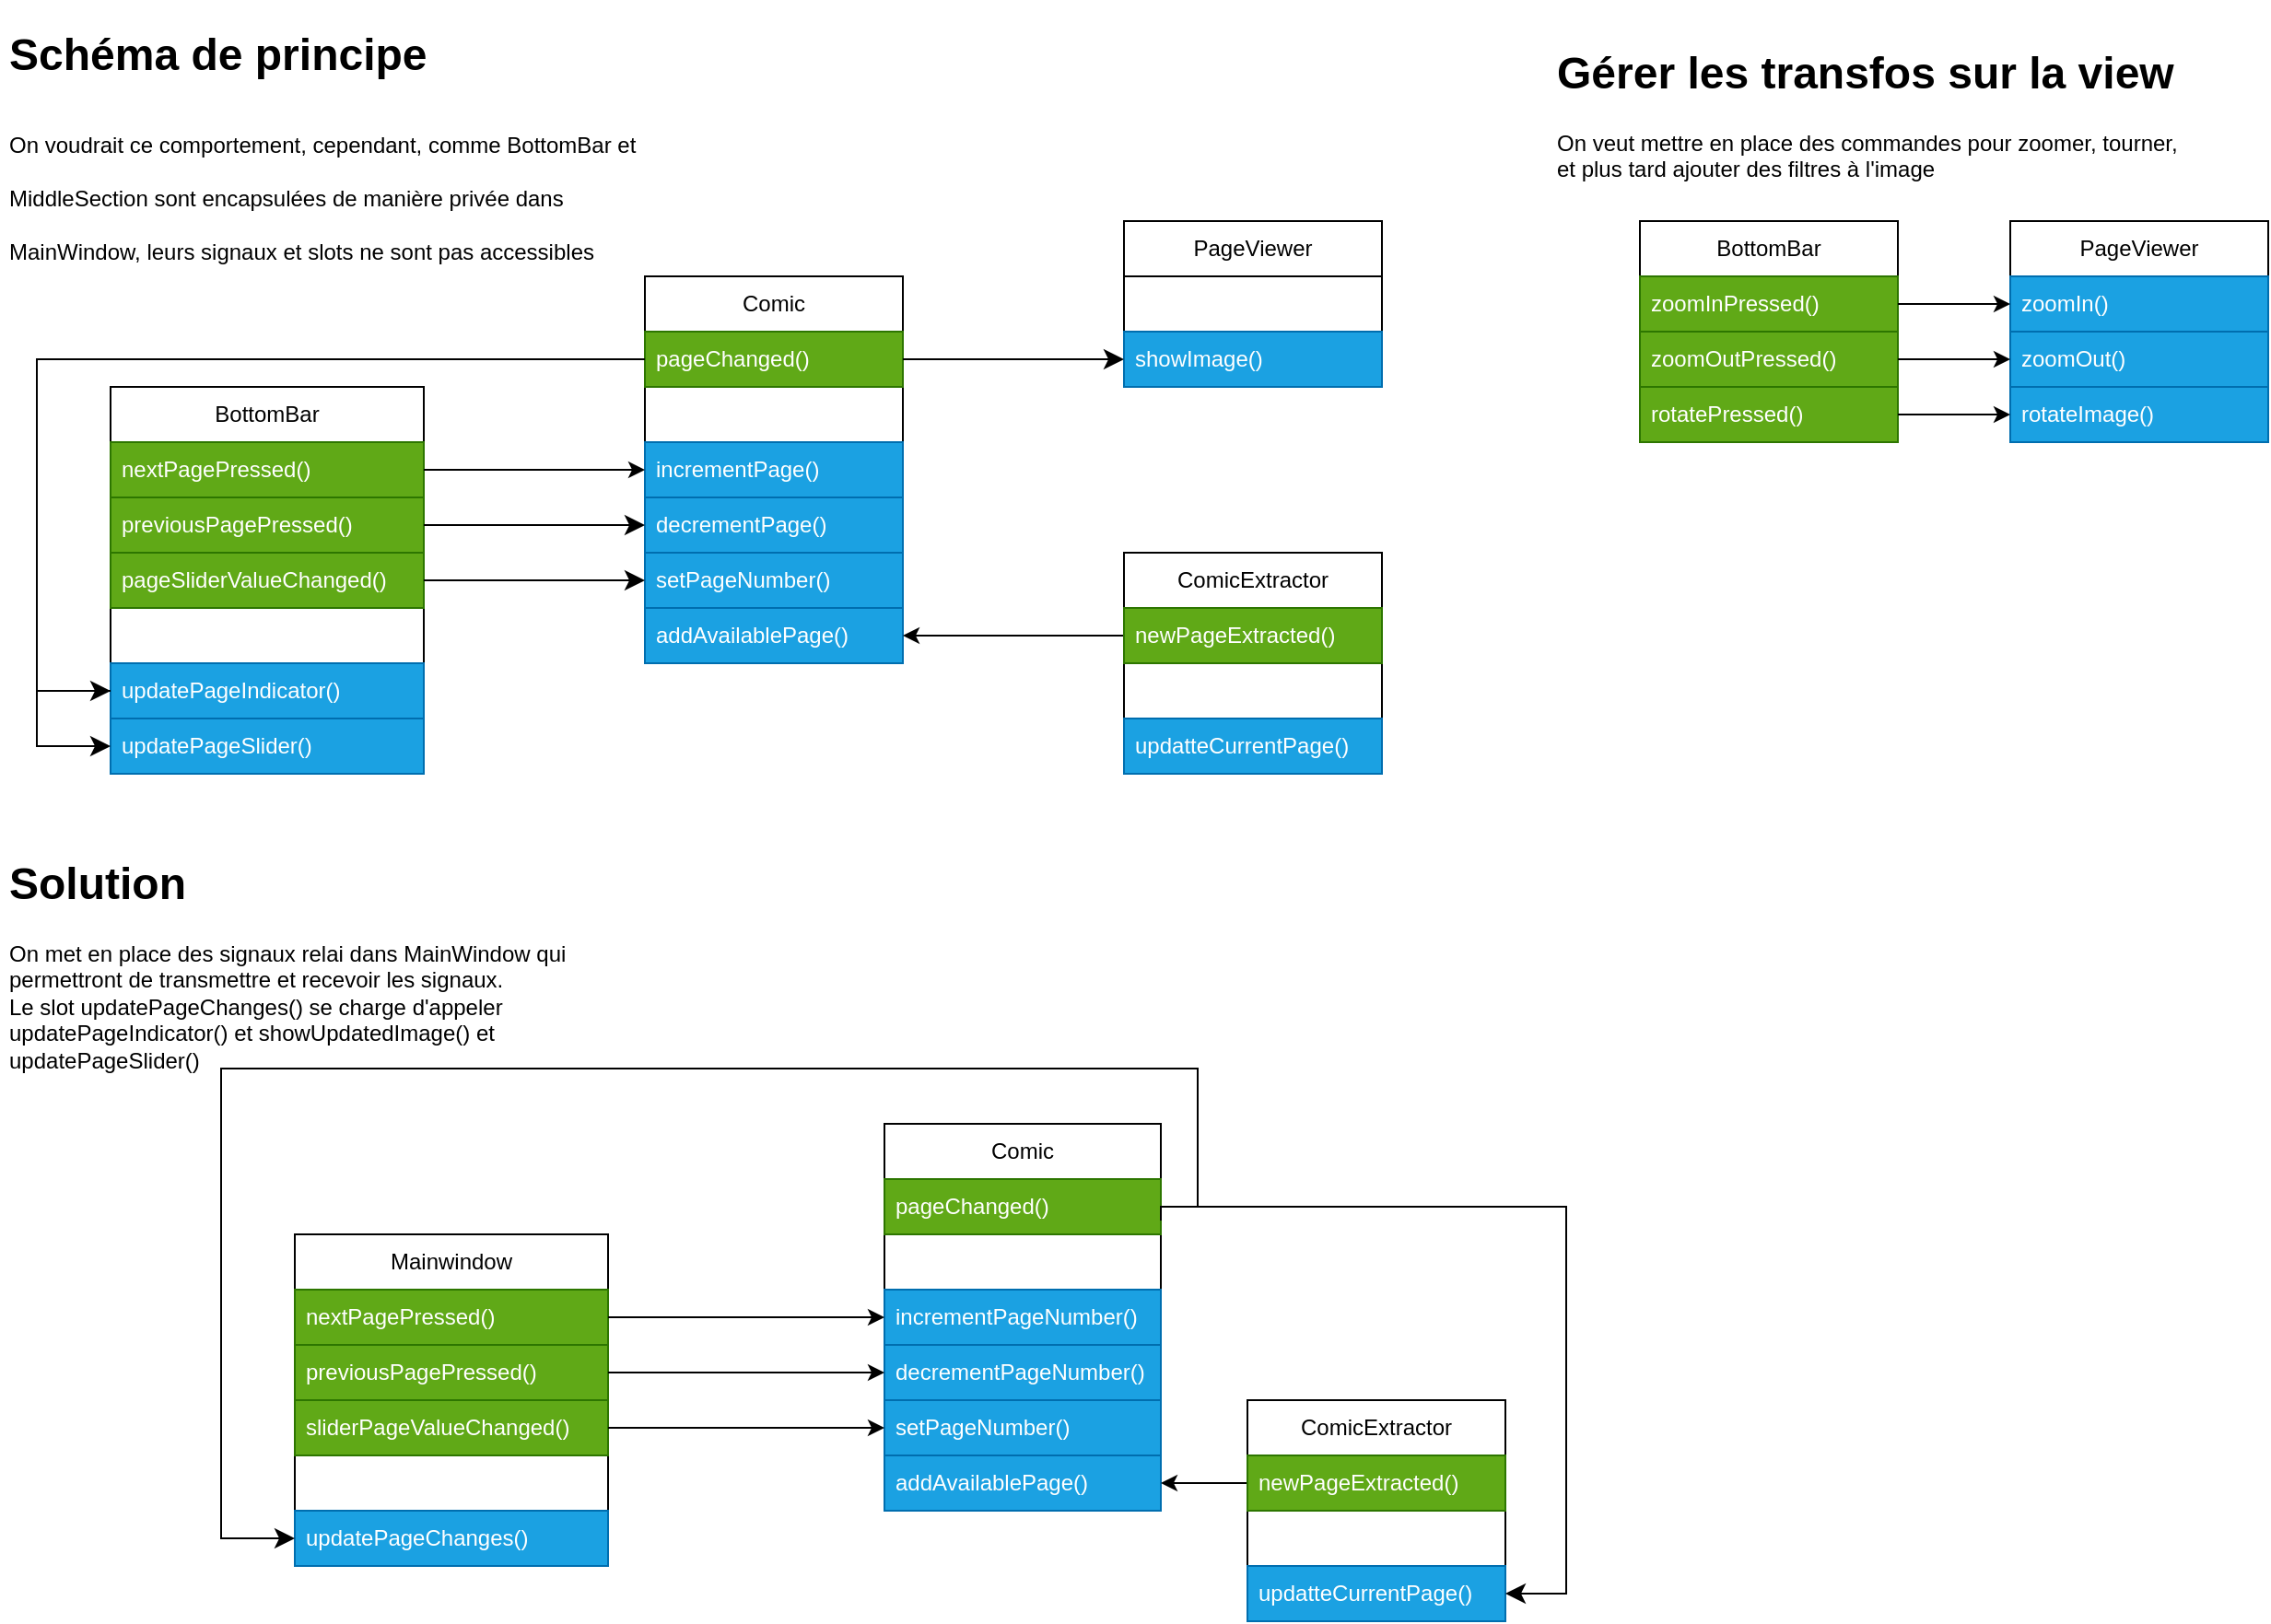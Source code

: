 <mxfile version="26.0.7">
  <diagram id="onX0BEk8gplBh3l8tpv9" name="Page-1">
    <mxGraphModel dx="1050" dy="669" grid="1" gridSize="10" guides="1" tooltips="1" connect="1" arrows="1" fold="1" page="1" pageScale="1" pageWidth="827" pageHeight="1169" math="0" shadow="0">
      <root>
        <mxCell id="0" />
        <mxCell id="1" parent="0" />
        <mxCell id="2" value="BottomBar" style="swimlane;fontStyle=0;childLayout=stackLayout;horizontal=1;startSize=30;horizontalStack=0;resizeParent=1;resizeParentMax=0;resizeLast=0;collapsible=1;marginBottom=0;whiteSpace=wrap;html=1;" parent="1" vertex="1">
          <mxGeometry x="70" y="210" width="170" height="210" as="geometry" />
        </mxCell>
        <mxCell id="3" value="nextPagePressed()" style="text;strokeColor=#2D7600;fillColor=#60a917;align=left;verticalAlign=middle;spacingLeft=4;spacingRight=4;overflow=hidden;points=[[0,0.5],[1,0.5]];portConstraint=eastwest;rotatable=0;whiteSpace=wrap;html=1;fontColor=#ffffff;" parent="2" vertex="1">
          <mxGeometry y="30" width="170" height="30" as="geometry" />
        </mxCell>
        <mxCell id="4" value="previousPagePressed()" style="text;strokeColor=#2D7600;fillColor=#60a917;align=left;verticalAlign=middle;spacingLeft=4;spacingRight=4;overflow=hidden;points=[[0,0.5],[1,0.5]];portConstraint=eastwest;rotatable=0;whiteSpace=wrap;html=1;fontColor=#ffffff;" parent="2" vertex="1">
          <mxGeometry y="60" width="170" height="30" as="geometry" />
        </mxCell>
        <mxCell id="5" value="pageSliderValueChanged()" style="text;strokeColor=#2D7600;fillColor=#60a917;align=left;verticalAlign=middle;spacingLeft=4;spacingRight=4;overflow=hidden;points=[[0,0.5],[1,0.5]];portConstraint=eastwest;rotatable=0;whiteSpace=wrap;html=1;fontColor=#ffffff;" parent="2" vertex="1">
          <mxGeometry y="90" width="170" height="30" as="geometry" />
        </mxCell>
        <mxCell id="15" style="text;strokeColor=none;fillColor=none;align=left;verticalAlign=middle;spacingLeft=4;spacingRight=4;overflow=hidden;points=[[0,0.5],[1,0.5]];portConstraint=eastwest;rotatable=0;whiteSpace=wrap;html=1;" parent="2" vertex="1">
          <mxGeometry y="120" width="170" height="30" as="geometry" />
        </mxCell>
        <mxCell id="14" value="updatePageIndicator()" style="text;strokeColor=#006EAF;fillColor=#1ba1e2;align=left;verticalAlign=middle;spacingLeft=4;spacingRight=4;overflow=hidden;points=[[0,0.5],[1,0.5]];portConstraint=eastwest;rotatable=0;whiteSpace=wrap;html=1;fontColor=#ffffff;" parent="2" vertex="1">
          <mxGeometry y="150" width="170" height="30" as="geometry" />
        </mxCell>
        <mxCell id="66" value="updatePageSlider()" style="text;strokeColor=#006EAF;fillColor=#1ba1e2;align=left;verticalAlign=middle;spacingLeft=4;spacingRight=4;overflow=hidden;points=[[0,0.5],[1,0.5]];portConstraint=eastwest;rotatable=0;whiteSpace=wrap;html=1;fontColor=#ffffff;" parent="2" vertex="1">
          <mxGeometry y="180" width="170" height="30" as="geometry" />
        </mxCell>
        <mxCell id="68" value="" style="edgeStyle=segmentEdgeStyle;endArrow=classic;html=1;curved=0;rounded=0;endSize=8;startSize=8;exitX=0;exitY=0.5;exitDx=0;exitDy=0;entryX=0;entryY=0.5;entryDx=0;entryDy=0;" parent="2" source="14" target="66" edge="1">
          <mxGeometry width="50" height="50" relative="1" as="geometry">
            <mxPoint x="90" y="230" as="sourcePoint" />
            <mxPoint x="140" y="180" as="targetPoint" />
            <Array as="points">
              <mxPoint x="-40" y="165" />
              <mxPoint x="-40" y="195" />
            </Array>
          </mxGeometry>
        </mxCell>
        <mxCell id="6" value="PageViewer" style="swimlane;fontStyle=0;childLayout=stackLayout;horizontal=1;startSize=30;horizontalStack=0;resizeParent=1;resizeParentMax=0;resizeLast=0;collapsible=1;marginBottom=0;whiteSpace=wrap;html=1;" parent="1" vertex="1">
          <mxGeometry x="620" y="120" width="140" height="90" as="geometry" />
        </mxCell>
        <mxCell id="16" style="text;strokeColor=none;fillColor=none;align=left;verticalAlign=middle;spacingLeft=4;spacingRight=4;overflow=hidden;points=[[0,0.5],[1,0.5]];portConstraint=eastwest;rotatable=0;whiteSpace=wrap;html=1;" parent="6" vertex="1">
          <mxGeometry y="30" width="140" height="30" as="geometry" />
        </mxCell>
        <mxCell id="9" value="showImage()" style="text;strokeColor=#006EAF;fillColor=#1ba1e2;align=left;verticalAlign=middle;spacingLeft=4;spacingRight=4;overflow=hidden;points=[[0,0.5],[1,0.5]];portConstraint=eastwest;rotatable=0;whiteSpace=wrap;html=1;fontColor=#ffffff;" parent="6" vertex="1">
          <mxGeometry y="60" width="140" height="30" as="geometry" />
        </mxCell>
        <mxCell id="10" value="Comic" style="swimlane;fontStyle=0;childLayout=stackLayout;horizontal=1;startSize=30;horizontalStack=0;resizeParent=1;resizeParentMax=0;resizeLast=0;collapsible=1;marginBottom=0;whiteSpace=wrap;html=1;" parent="1" vertex="1">
          <mxGeometry x="360" y="150" width="140" height="210" as="geometry" />
        </mxCell>
        <mxCell id="12" value="pageChanged()" style="text;strokeColor=#2D7600;fillColor=#60a917;align=left;verticalAlign=middle;spacingLeft=4;spacingRight=4;overflow=hidden;points=[[0,0.5],[1,0.5]];portConstraint=eastwest;rotatable=0;whiteSpace=wrap;html=1;fontColor=#ffffff;" parent="10" vertex="1">
          <mxGeometry y="30" width="140" height="30" as="geometry" />
        </mxCell>
        <mxCell id="19" style="text;strokeColor=none;fillColor=none;align=left;verticalAlign=middle;spacingLeft=4;spacingRight=4;overflow=hidden;points=[[0,0.5],[1,0.5]];portConstraint=eastwest;rotatable=0;whiteSpace=wrap;html=1;" parent="10" vertex="1">
          <mxGeometry y="60" width="140" height="30" as="geometry" />
        </mxCell>
        <mxCell id="13" value="incrementPage()" style="text;strokeColor=#006EAF;fillColor=#1ba1e2;align=left;verticalAlign=middle;spacingLeft=4;spacingRight=4;overflow=hidden;points=[[0,0.5],[1,0.5]];portConstraint=eastwest;rotatable=0;whiteSpace=wrap;html=1;fontColor=#ffffff;" parent="10" vertex="1">
          <mxGeometry y="90" width="140" height="30" as="geometry" />
        </mxCell>
        <mxCell id="18" value="decrementPage()" style="text;strokeColor=#006EAF;fillColor=#1ba1e2;align=left;verticalAlign=middle;spacingLeft=4;spacingRight=4;overflow=hidden;points=[[0,0.5],[1,0.5]];portConstraint=eastwest;rotatable=0;whiteSpace=wrap;html=1;fontColor=#ffffff;" parent="10" vertex="1">
          <mxGeometry y="120" width="140" height="30" as="geometry" />
        </mxCell>
        <mxCell id="17" value="setPageNumber()" style="text;strokeColor=#006EAF;fillColor=#1ba1e2;align=left;verticalAlign=middle;spacingLeft=4;spacingRight=4;overflow=hidden;points=[[0,0.5],[1,0.5]];portConstraint=eastwest;rotatable=0;whiteSpace=wrap;html=1;fontColor=#ffffff;" parent="10" vertex="1">
          <mxGeometry y="150" width="140" height="30" as="geometry" />
        </mxCell>
        <mxCell id="88" value="addAvailablePage()" style="text;strokeColor=#006EAF;fillColor=#1ba1e2;align=left;verticalAlign=middle;spacingLeft=4;spacingRight=4;overflow=hidden;points=[[0,0.5],[1,0.5]];portConstraint=eastwest;rotatable=0;whiteSpace=wrap;html=1;fontColor=#ffffff;" parent="10" vertex="1">
          <mxGeometry y="180" width="140" height="30" as="geometry" />
        </mxCell>
        <mxCell id="21" value="" style="edgeStyle=elbowEdgeStyle;elbow=horizontal;endArrow=classic;html=1;curved=0;rounded=0;endSize=8;startSize=8;exitX=1;exitY=0.5;exitDx=0;exitDy=0;entryX=0;entryY=0.5;entryDx=0;entryDy=0;" parent="1" source="12" target="9" edge="1">
          <mxGeometry width="50" height="50" relative="1" as="geometry">
            <mxPoint x="540" y="400" as="sourcePoint" />
            <mxPoint x="590" y="350" as="targetPoint" />
          </mxGeometry>
        </mxCell>
        <mxCell id="23" value="" style="edgeStyle=elbowEdgeStyle;elbow=horizontal;endArrow=classic;html=1;curved=0;rounded=0;endSize=8;startSize=8;exitX=1;exitY=0.5;exitDx=0;exitDy=0;entryX=0;entryY=0.5;entryDx=0;entryDy=0;" parent="1" source="4" target="18" edge="1">
          <mxGeometry width="50" height="50" relative="1" as="geometry">
            <mxPoint x="270" y="230" as="sourcePoint" />
            <mxPoint x="430" y="230" as="targetPoint" />
          </mxGeometry>
        </mxCell>
        <mxCell id="24" value="" style="edgeStyle=elbowEdgeStyle;elbow=horizontal;endArrow=classic;html=1;curved=0;rounded=0;endSize=8;startSize=8;exitX=1;exitY=0.5;exitDx=0;exitDy=0;entryX=0;entryY=0.5;entryDx=0;entryDy=0;" parent="1" source="5" target="17" edge="1">
          <mxGeometry width="50" height="50" relative="1" as="geometry">
            <mxPoint x="380" y="280" as="sourcePoint" />
            <mxPoint x="430" y="230" as="targetPoint" />
            <Array as="points">
              <mxPoint x="290" y="310" />
            </Array>
          </mxGeometry>
        </mxCell>
        <mxCell id="26" value="" style="edgeStyle=segmentEdgeStyle;endArrow=classic;html=1;curved=0;rounded=0;endSize=8;startSize=8;exitX=0;exitY=0.5;exitDx=0;exitDy=0;entryX=0;entryY=0.5;entryDx=0;entryDy=0;" parent="1" source="12" target="14" edge="1">
          <mxGeometry width="50" height="50" relative="1" as="geometry">
            <mxPoint x="250" y="120" as="sourcePoint" />
            <mxPoint x="20" y="330" as="targetPoint" />
            <Array as="points">
              <mxPoint x="30" y="195" />
              <mxPoint x="30" y="375" />
            </Array>
          </mxGeometry>
        </mxCell>
        <mxCell id="27" value="Mainwindow" style="swimlane;fontStyle=0;childLayout=stackLayout;horizontal=1;startSize=30;horizontalStack=0;resizeParent=1;resizeParentMax=0;resizeLast=0;collapsible=1;marginBottom=0;whiteSpace=wrap;html=1;" parent="1" vertex="1">
          <mxGeometry x="170" y="670" width="170" height="180" as="geometry" />
        </mxCell>
        <mxCell id="28" value="nextPagePressed()" style="text;strokeColor=#2D7600;fillColor=#60a917;align=left;verticalAlign=middle;spacingLeft=4;spacingRight=4;overflow=hidden;points=[[0,0.5],[1,0.5]];portConstraint=eastwest;rotatable=0;whiteSpace=wrap;html=1;fontColor=#ffffff;" parent="27" vertex="1">
          <mxGeometry y="30" width="170" height="30" as="geometry" />
        </mxCell>
        <mxCell id="29" value="previousPagePressed()" style="text;strokeColor=#2D7600;fillColor=#60a917;align=left;verticalAlign=middle;spacingLeft=4;spacingRight=4;overflow=hidden;points=[[0,0.5],[1,0.5]];portConstraint=eastwest;rotatable=0;whiteSpace=wrap;html=1;fontColor=#ffffff;" parent="27" vertex="1">
          <mxGeometry y="60" width="170" height="30" as="geometry" />
        </mxCell>
        <mxCell id="30" value="sliderPageValueChanged()" style="text;strokeColor=#2D7600;fillColor=#60a917;align=left;verticalAlign=middle;spacingLeft=4;spacingRight=4;overflow=hidden;points=[[0,0.5],[1,0.5]];portConstraint=eastwest;rotatable=0;whiteSpace=wrap;html=1;fontColor=#ffffff;" parent="27" vertex="1">
          <mxGeometry y="90" width="170" height="30" as="geometry" />
        </mxCell>
        <mxCell id="31" style="text;strokeColor=none;fillColor=none;align=left;verticalAlign=middle;spacingLeft=4;spacingRight=4;overflow=hidden;points=[[0,0.5],[1,0.5]];portConstraint=eastwest;rotatable=0;whiteSpace=wrap;html=1;" parent="27" vertex="1">
          <mxGeometry y="120" width="170" height="30" as="geometry" />
        </mxCell>
        <mxCell id="39" value="updatePageChanges()" style="text;strokeColor=#006EAF;fillColor=#1ba1e2;align=left;verticalAlign=middle;spacingLeft=4;spacingRight=4;overflow=hidden;points=[[0,0.5],[1,0.5]];portConstraint=eastwest;rotatable=0;whiteSpace=wrap;html=1;fontColor=#ffffff;" parent="27" vertex="1">
          <mxGeometry y="150" width="170" height="30" as="geometry" />
        </mxCell>
        <mxCell id="33" value="Comic" style="swimlane;fontStyle=0;childLayout=stackLayout;horizontal=1;startSize=30;horizontalStack=0;resizeParent=1;resizeParentMax=0;resizeLast=0;collapsible=1;marginBottom=0;whiteSpace=wrap;html=1;" parent="1" vertex="1">
          <mxGeometry x="490" y="610" width="150" height="210" as="geometry" />
        </mxCell>
        <mxCell id="34" value="pageChanged()" style="text;strokeColor=#2D7600;fillColor=#60a917;align=left;verticalAlign=middle;spacingLeft=4;spacingRight=4;overflow=hidden;points=[[0,0.5],[1,0.5]];portConstraint=eastwest;rotatable=0;whiteSpace=wrap;html=1;fontColor=#ffffff;" parent="33" vertex="1">
          <mxGeometry y="30" width="150" height="30" as="geometry" />
        </mxCell>
        <mxCell id="35" style="text;strokeColor=none;fillColor=none;align=left;verticalAlign=middle;spacingLeft=4;spacingRight=4;overflow=hidden;points=[[0,0.5],[1,0.5]];portConstraint=eastwest;rotatable=0;whiteSpace=wrap;html=1;" parent="33" vertex="1">
          <mxGeometry y="60" width="150" height="30" as="geometry" />
        </mxCell>
        <mxCell id="36" value="incrementPageNumber()" style="text;strokeColor=#006EAF;fillColor=#1ba1e2;align=left;verticalAlign=middle;spacingLeft=4;spacingRight=4;overflow=hidden;points=[[0,0.5],[1,0.5]];portConstraint=eastwest;rotatable=0;whiteSpace=wrap;html=1;fontColor=#ffffff;" parent="33" vertex="1">
          <mxGeometry y="90" width="150" height="30" as="geometry" />
        </mxCell>
        <mxCell id="37" value="decrementPageNumber()" style="text;strokeColor=#006EAF;fillColor=#1ba1e2;align=left;verticalAlign=middle;spacingLeft=4;spacingRight=4;overflow=hidden;points=[[0,0.5],[1,0.5]];portConstraint=eastwest;rotatable=0;whiteSpace=wrap;html=1;fontColor=#ffffff;" parent="33" vertex="1">
          <mxGeometry y="120" width="150" height="30" as="geometry" />
        </mxCell>
        <mxCell id="38" value="setPageNumber()" style="text;strokeColor=#006EAF;fillColor=#1ba1e2;align=left;verticalAlign=middle;spacingLeft=4;spacingRight=4;overflow=hidden;points=[[0,0.5],[1,0.5]];portConstraint=eastwest;rotatable=0;whiteSpace=wrap;html=1;fontColor=#ffffff;" parent="33" vertex="1">
          <mxGeometry y="150" width="150" height="30" as="geometry" />
        </mxCell>
        <mxCell id="93" value="addAvailablePage()" style="text;strokeColor=#006EAF;fillColor=#1ba1e2;align=left;verticalAlign=middle;spacingLeft=4;spacingRight=4;overflow=hidden;points=[[0,0.5],[1,0.5]];portConstraint=eastwest;rotatable=0;whiteSpace=wrap;html=1;fontColor=#ffffff;" parent="33" vertex="1">
          <mxGeometry y="180" width="150" height="30" as="geometry" />
        </mxCell>
        <mxCell id="40" value="" style="endArrow=classic;html=1;exitX=1;exitY=0.5;exitDx=0;exitDy=0;entryX=0;entryY=0.5;entryDx=0;entryDy=0;" parent="1" source="28" target="36" edge="1">
          <mxGeometry width="50" height="50" relative="1" as="geometry">
            <mxPoint x="460" y="560" as="sourcePoint" />
            <mxPoint x="510" y="510" as="targetPoint" />
          </mxGeometry>
        </mxCell>
        <mxCell id="41" value="" style="endArrow=classic;html=1;exitX=1;exitY=0.5;exitDx=0;exitDy=0;entryX=0;entryY=0.5;entryDx=0;entryDy=0;" parent="1" source="29" target="37" edge="1">
          <mxGeometry width="50" height="50" relative="1" as="geometry">
            <mxPoint x="320" y="625" as="sourcePoint" />
            <mxPoint x="470" y="635" as="targetPoint" />
          </mxGeometry>
        </mxCell>
        <mxCell id="42" value="" style="endArrow=classic;html=1;exitX=1;exitY=0.5;exitDx=0;exitDy=0;entryX=0;entryY=0.5;entryDx=0;entryDy=0;" parent="1" source="30" target="38" edge="1">
          <mxGeometry width="50" height="50" relative="1" as="geometry">
            <mxPoint x="330" y="635" as="sourcePoint" />
            <mxPoint x="480" y="645" as="targetPoint" />
          </mxGeometry>
        </mxCell>
        <mxCell id="44" value="" style="edgeStyle=segmentEdgeStyle;endArrow=classic;html=1;curved=0;rounded=0;endSize=8;startSize=8;exitX=1;exitY=0.25;exitDx=0;exitDy=0;entryX=0;entryY=0.5;entryDx=0;entryDy=0;" parent="1" source="33" target="39" edge="1">
          <mxGeometry width="50" height="50" relative="1" as="geometry">
            <mxPoint x="370" y="830" as="sourcePoint" />
            <mxPoint x="420" y="780" as="targetPoint" />
            <Array as="points">
              <mxPoint x="660" y="655" />
              <mxPoint x="660" y="580" />
              <mxPoint x="130" y="580" />
              <mxPoint x="130" y="835" />
            </Array>
          </mxGeometry>
        </mxCell>
        <mxCell id="48" value="&lt;h1&gt;&lt;span style=&quot;background-color: initial;&quot;&gt;Schéma de principe&lt;/span&gt;&lt;/h1&gt;&lt;h1&gt;&lt;span style=&quot;background-color: initial; font-size: 12px; font-weight: normal;&quot;&gt;On voudrait ce comportement, cependant, comme BottomBar et MiddleSection sont encapsulées de manière privée dans MainWindow, leurs signaux et slots ne sont pas accessibles&lt;/span&gt;&lt;br&gt;&lt;/h1&gt;" style="text;html=1;strokeColor=none;fillColor=none;spacing=5;spacingTop=-20;whiteSpace=wrap;overflow=hidden;rounded=0;" parent="1" vertex="1">
          <mxGeometry x="10" y="10" width="350" height="140" as="geometry" />
        </mxCell>
        <mxCell id="64" value="&lt;h1&gt;&lt;span style=&quot;background-color: initial;&quot;&gt;Solution&lt;/span&gt;&lt;/h1&gt;&lt;div&gt;&lt;span style=&quot;background-color: initial;&quot;&gt;On met en place des signaux relai dans MainWindow qui permettront de transmettre et recevoir les signaux.&lt;/span&gt;&lt;/div&gt;&lt;div&gt;Le slot updatePageChanges() se charge d&#39;appeler updatePageIndicator() et showUpdatedImage() et updatePageSlider()&lt;/div&gt;" style="text;html=1;strokeColor=none;fillColor=none;spacing=5;spacingTop=-20;whiteSpace=wrap;overflow=hidden;rounded=0;" parent="1" vertex="1">
          <mxGeometry x="10" y="460" width="350" height="140" as="geometry" />
        </mxCell>
        <mxCell id="67" style="edgeStyle=none;html=1;exitX=1;exitY=0.5;exitDx=0;exitDy=0;entryX=0;entryY=0.5;entryDx=0;entryDy=0;" parent="1" source="3" target="13" edge="1">
          <mxGeometry relative="1" as="geometry" />
        </mxCell>
        <mxCell id="69" value="BottomBar" style="swimlane;fontStyle=0;childLayout=stackLayout;horizontal=1;startSize=30;horizontalStack=0;resizeParent=1;resizeParentMax=0;resizeLast=0;collapsible=1;marginBottom=0;whiteSpace=wrap;html=1;" parent="1" vertex="1">
          <mxGeometry x="900" y="120" width="140" height="120" as="geometry" />
        </mxCell>
        <mxCell id="70" value="zoomInPressed()" style="text;strokeColor=#2D7600;fillColor=#60a917;align=left;verticalAlign=middle;spacingLeft=4;spacingRight=4;overflow=hidden;points=[[0,0.5],[1,0.5]];portConstraint=eastwest;rotatable=0;whiteSpace=wrap;html=1;fontColor=#ffffff;" parent="69" vertex="1">
          <mxGeometry y="30" width="140" height="30" as="geometry" />
        </mxCell>
        <mxCell id="71" value="zoomOutPressed()" style="text;strokeColor=#2D7600;fillColor=#60a917;align=left;verticalAlign=middle;spacingLeft=4;spacingRight=4;overflow=hidden;points=[[0,0.5],[1,0.5]];portConstraint=eastwest;rotatable=0;whiteSpace=wrap;html=1;fontColor=#ffffff;" parent="69" vertex="1">
          <mxGeometry y="60" width="140" height="30" as="geometry" />
        </mxCell>
        <mxCell id="72" value="rotatePressed()" style="text;strokeColor=#2D7600;fillColor=#60a917;align=left;verticalAlign=middle;spacingLeft=4;spacingRight=4;overflow=hidden;points=[[0,0.5],[1,0.5]];portConstraint=eastwest;rotatable=0;whiteSpace=wrap;html=1;fontColor=#ffffff;" parent="69" vertex="1">
          <mxGeometry y="90" width="140" height="30" as="geometry" />
        </mxCell>
        <mxCell id="77" value="PageViewer" style="swimlane;fontStyle=0;childLayout=stackLayout;horizontal=1;startSize=30;horizontalStack=0;resizeParent=1;resizeParentMax=0;resizeLast=0;collapsible=1;marginBottom=0;whiteSpace=wrap;html=1;" parent="1" vertex="1">
          <mxGeometry x="1101" y="120" width="140" height="120" as="geometry" />
        </mxCell>
        <mxCell id="79" value="zoomIn()" style="text;strokeColor=#006EAF;fillColor=#1ba1e2;align=left;verticalAlign=middle;spacingLeft=4;spacingRight=4;overflow=hidden;points=[[0,0.5],[1,0.5]];portConstraint=eastwest;rotatable=0;whiteSpace=wrap;html=1;fontColor=#ffffff;" parent="77" vertex="1">
          <mxGeometry y="30" width="140" height="30" as="geometry" />
        </mxCell>
        <mxCell id="83" value="zoomOut()" style="text;strokeColor=#006EAF;fillColor=#1ba1e2;align=left;verticalAlign=middle;spacingLeft=4;spacingRight=4;overflow=hidden;points=[[0,0.5],[1,0.5]];portConstraint=eastwest;rotatable=0;whiteSpace=wrap;html=1;fontColor=#ffffff;" parent="77" vertex="1">
          <mxGeometry y="60" width="140" height="30" as="geometry" />
        </mxCell>
        <mxCell id="82" value="rotateImage()" style="text;strokeColor=#006EAF;fillColor=#1ba1e2;align=left;verticalAlign=middle;spacingLeft=4;spacingRight=4;overflow=hidden;points=[[0,0.5],[1,0.5]];portConstraint=eastwest;rotatable=0;whiteSpace=wrap;html=1;fontColor=#ffffff;" parent="77" vertex="1">
          <mxGeometry y="90" width="140" height="30" as="geometry" />
        </mxCell>
        <mxCell id="80" value="&lt;h1&gt;&lt;span style=&quot;background-color: initial;&quot;&gt;Gérer les transfos sur la view&lt;/span&gt;&lt;/h1&gt;&lt;div&gt;&lt;span style=&quot;background-color: initial;&quot;&gt;On veut mettre en place des commandes pour zoomer, tourner, et plus tard ajouter des filtres à l&#39;image&lt;/span&gt;&lt;/div&gt;&lt;div&gt;&lt;br&gt;&lt;/div&gt;" style="text;html=1;strokeColor=none;fillColor=none;spacing=5;spacingTop=-20;whiteSpace=wrap;overflow=hidden;rounded=0;" parent="1" vertex="1">
          <mxGeometry x="850" y="20" width="350" height="100" as="geometry" />
        </mxCell>
        <mxCell id="84" style="edgeStyle=none;html=1;exitX=1;exitY=0.5;exitDx=0;exitDy=0;entryX=0;entryY=0.5;entryDx=0;entryDy=0;" parent="1" source="70" target="79" edge="1">
          <mxGeometry relative="1" as="geometry" />
        </mxCell>
        <mxCell id="86" style="edgeStyle=none;html=1;exitX=1;exitY=0.5;exitDx=0;exitDy=0;entryX=0;entryY=0.5;entryDx=0;entryDy=0;" parent="1" source="71" target="83" edge="1">
          <mxGeometry relative="1" as="geometry" />
        </mxCell>
        <mxCell id="87" style="edgeStyle=none;html=1;exitX=1;exitY=0.5;exitDx=0;exitDy=0;entryX=0;entryY=0.5;entryDx=0;entryDy=0;" parent="1" source="72" target="82" edge="1">
          <mxGeometry relative="1" as="geometry" />
        </mxCell>
        <mxCell id="92" style="edgeStyle=none;html=1;exitX=0;exitY=0.5;exitDx=0;exitDy=0;entryX=1;entryY=0.5;entryDx=0;entryDy=0;" parent="1" source="90" target="88" edge="1">
          <mxGeometry relative="1" as="geometry" />
        </mxCell>
        <mxCell id="89" value="ComicExtractor" style="swimlane;fontStyle=0;childLayout=stackLayout;horizontal=1;startSize=30;horizontalStack=0;resizeParent=1;resizeParentMax=0;resizeLast=0;collapsible=1;marginBottom=0;whiteSpace=wrap;html=1;" parent="1" vertex="1">
          <mxGeometry x="620" y="300" width="140" height="120" as="geometry" />
        </mxCell>
        <mxCell id="90" value="newPageExtracted()" style="text;strokeColor=#2D7600;fillColor=#60a917;align=left;verticalAlign=middle;spacingLeft=4;spacingRight=4;overflow=hidden;points=[[0,0.5],[1,0.5]];portConstraint=eastwest;rotatable=0;whiteSpace=wrap;html=1;fontColor=#ffffff;" parent="89" vertex="1">
          <mxGeometry y="30" width="140" height="30" as="geometry" />
        </mxCell>
        <mxCell id="v8VvKJUXYzV6Cju-DL8p-97" style="text;align=left;verticalAlign=middle;spacingLeft=4;spacingRight=4;overflow=hidden;points=[[0,0.5],[1,0.5]];portConstraint=eastwest;rotatable=0;whiteSpace=wrap;html=1;" vertex="1" parent="89">
          <mxGeometry y="60" width="140" height="30" as="geometry" />
        </mxCell>
        <mxCell id="v8VvKJUXYzV6Cju-DL8p-96" value="updatteCurrentPage()" style="text;strokeColor=#006EAF;fillColor=#1ba1e2;align=left;verticalAlign=middle;spacingLeft=4;spacingRight=4;overflow=hidden;points=[[0,0.5],[1,0.5]];portConstraint=eastwest;rotatable=0;whiteSpace=wrap;html=1;fontColor=#ffffff;" vertex="1" parent="89">
          <mxGeometry y="90" width="140" height="30" as="geometry" />
        </mxCell>
        <mxCell id="96" style="edgeStyle=none;html=1;exitX=0;exitY=0.75;exitDx=0;exitDy=0;entryX=1;entryY=0.5;entryDx=0;entryDy=0;" parent="1" target="93" edge="1">
          <mxGeometry relative="1" as="geometry">
            <mxPoint x="687" y="805" as="sourcePoint" />
          </mxGeometry>
        </mxCell>
        <mxCell id="v8VvKJUXYzV6Cju-DL8p-98" value="ComicExtractor" style="swimlane;fontStyle=0;childLayout=stackLayout;horizontal=1;startSize=30;horizontalStack=0;resizeParent=1;resizeParentMax=0;resizeLast=0;collapsible=1;marginBottom=0;whiteSpace=wrap;html=1;" vertex="1" parent="1">
          <mxGeometry x="687" y="760" width="140" height="120" as="geometry" />
        </mxCell>
        <mxCell id="v8VvKJUXYzV6Cju-DL8p-99" value="newPageExtracted()" style="text;strokeColor=#2D7600;fillColor=#60a917;align=left;verticalAlign=middle;spacingLeft=4;spacingRight=4;overflow=hidden;points=[[0,0.5],[1,0.5]];portConstraint=eastwest;rotatable=0;whiteSpace=wrap;html=1;fontColor=#ffffff;" vertex="1" parent="v8VvKJUXYzV6Cju-DL8p-98">
          <mxGeometry y="30" width="140" height="30" as="geometry" />
        </mxCell>
        <mxCell id="v8VvKJUXYzV6Cju-DL8p-100" style="text;align=left;verticalAlign=middle;spacingLeft=4;spacingRight=4;overflow=hidden;points=[[0,0.5],[1,0.5]];portConstraint=eastwest;rotatable=0;whiteSpace=wrap;html=1;" vertex="1" parent="v8VvKJUXYzV6Cju-DL8p-98">
          <mxGeometry y="60" width="140" height="30" as="geometry" />
        </mxCell>
        <mxCell id="v8VvKJUXYzV6Cju-DL8p-101" value="updatteCurrentPage()" style="text;strokeColor=#006EAF;fillColor=#1ba1e2;align=left;verticalAlign=middle;spacingLeft=4;spacingRight=4;overflow=hidden;points=[[0,0.5],[1,0.5]];portConstraint=eastwest;rotatable=0;whiteSpace=wrap;html=1;fontColor=#ffffff;" vertex="1" parent="v8VvKJUXYzV6Cju-DL8p-98">
          <mxGeometry y="90" width="140" height="30" as="geometry" />
        </mxCell>
        <mxCell id="v8VvKJUXYzV6Cju-DL8p-102" value="" style="edgeStyle=segmentEdgeStyle;endArrow=classic;html=1;curved=0;rounded=0;endSize=8;startSize=8;exitX=1;exitY=0.5;exitDx=0;exitDy=0;entryX=1;entryY=0.5;entryDx=0;entryDy=0;" edge="1" parent="1" source="34" target="v8VvKJUXYzV6Cju-DL8p-101">
          <mxGeometry width="50" height="50" relative="1" as="geometry">
            <mxPoint x="510" y="670" as="sourcePoint" />
            <mxPoint x="560" y="620" as="targetPoint" />
            <Array as="points">
              <mxPoint x="860" y="655" />
              <mxPoint x="860" y="865" />
            </Array>
          </mxGeometry>
        </mxCell>
      </root>
    </mxGraphModel>
  </diagram>
</mxfile>
